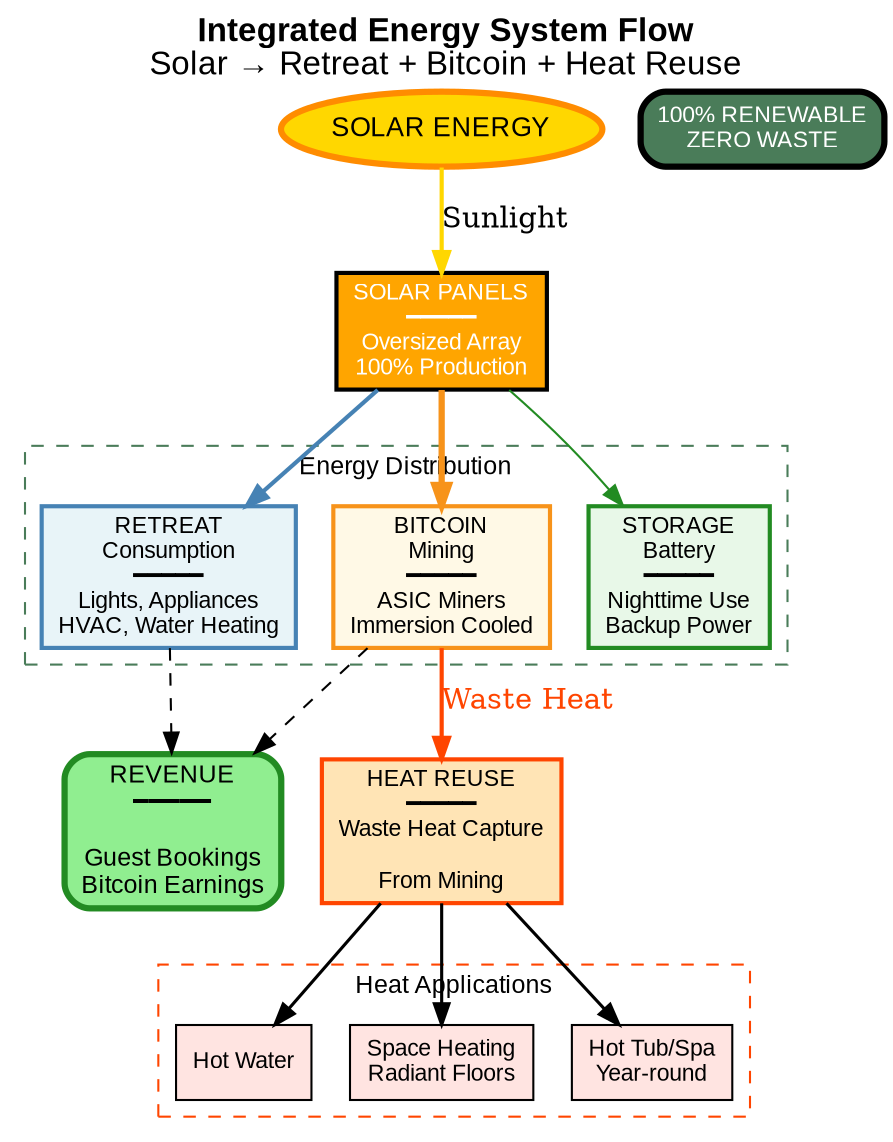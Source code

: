 // Energy Flow Diagram for Offgrid Farmstays
// Generate with: dot -Tpng energy_flow.dot -o ../../assets/diagrams/energy_flow.png

digraph EnergyFlow {
    // Graph settings
    rankdir=TB;
    bgcolor="transparent";
    fontname="Arial";
    compound=true;

    // Node styles
    node [fontname="Arial", fontsize=11, style=filled];

    // Source node
    sun [label="SOLAR ENERGY", shape=ellipse, fillcolor="#FFD700", fontcolor=black, penwidth=3, color="#FF8C00", fontsize=13];

    // Solar panels
    solar [label="SOLAR PANELS\n━━━━━\nOversized Array\n100% Production", shape=box, fillcolor="#FFA500", fontcolor=white, penwidth=2];

    // Distribution
    subgraph cluster_distribution {
        label="Energy Distribution";
        style=dashed;
        color="#4A7C59";
        fontsize=12;

        retreat [label="RETREAT\nConsumption\n━━━━━\nLights, Appliances\nHVAC, Water Heating", shape=box, fillcolor="#E8F4F8", color="#4682B4", penwidth=2];

        mining [label="BITCOIN\nMining\n━━━━━\nASIC Miners\nImmersion Cooled", shape=box, fillcolor="#FFF9E6", color="#F7931A", penwidth=2];

        battery [label="STORAGE\nBattery\n━━━━━\nNighttime Use\nBackup Power", shape=box, fillcolor="#E8F8E8", color="#228B22", penwidth=2];
    }

    // Heat reuse
    heat [label="HEAT REUSE\n━━━━━\nWaste Heat Capture\n\nFrom Mining", shape=box, fillcolor="#FFE4B5", color="#FF4500", penwidth=2];

    // Heat applications
    subgraph cluster_heat_use {
        label="Heat Applications";
        style=dashed;
        color="#FF4500";
        fontsize=12;

        hotwater [label="Hot Water", shape=box, fillcolor="#FFE4E1"];
        heating [label="Space Heating\nRadiant Floors", shape=box, fillcolor="#FFE4E1"];
        hottub [label="Hot Tub/Spa\nYear-round", shape=box, fillcolor="#FFE4E1"];
    }

    // Output
    revenue [label="REVENUE\n━━━━━\n\nGuest Bookings\nBitcoin Earnings", shape=box, style="filled,rounded", fillcolor="#90EE90", color="#228B22", penwidth=3, fontsize=12];

    // Connections
    sun -> solar [label="Sunlight", penwidth=2, color="#FFD700"];
    solar -> retreat [penwidth=2, color="#4682B4"];
    solar -> mining [penwidth=3, color="#F7931A"];
    solar -> battery [penwidth=1, color="#228B22"];

    mining -> heat [label="Waste Heat", penwidth=2, color="#FF4500", fontcolor="#FF4500"];
    heat -> hotwater [penwidth=1.5];
    heat -> heating [penwidth=1.5];
    heat -> hottub [penwidth=1.5];

    retreat -> revenue [style=dashed];
    mining -> revenue [style=dashed];

    // Badge
    badge [label="100% RENEWABLE\nZERO WASTE", shape=box, style="filled,rounded", fillcolor="#4A7C59", fontcolor=white, penwidth=3];

    // Title
    labelloc="t";
    label=<<b>Integrated Energy System Flow</b><br/>Solar → Retreat + Bitcoin + Heat Reuse>;
    fontsize=16;
}
